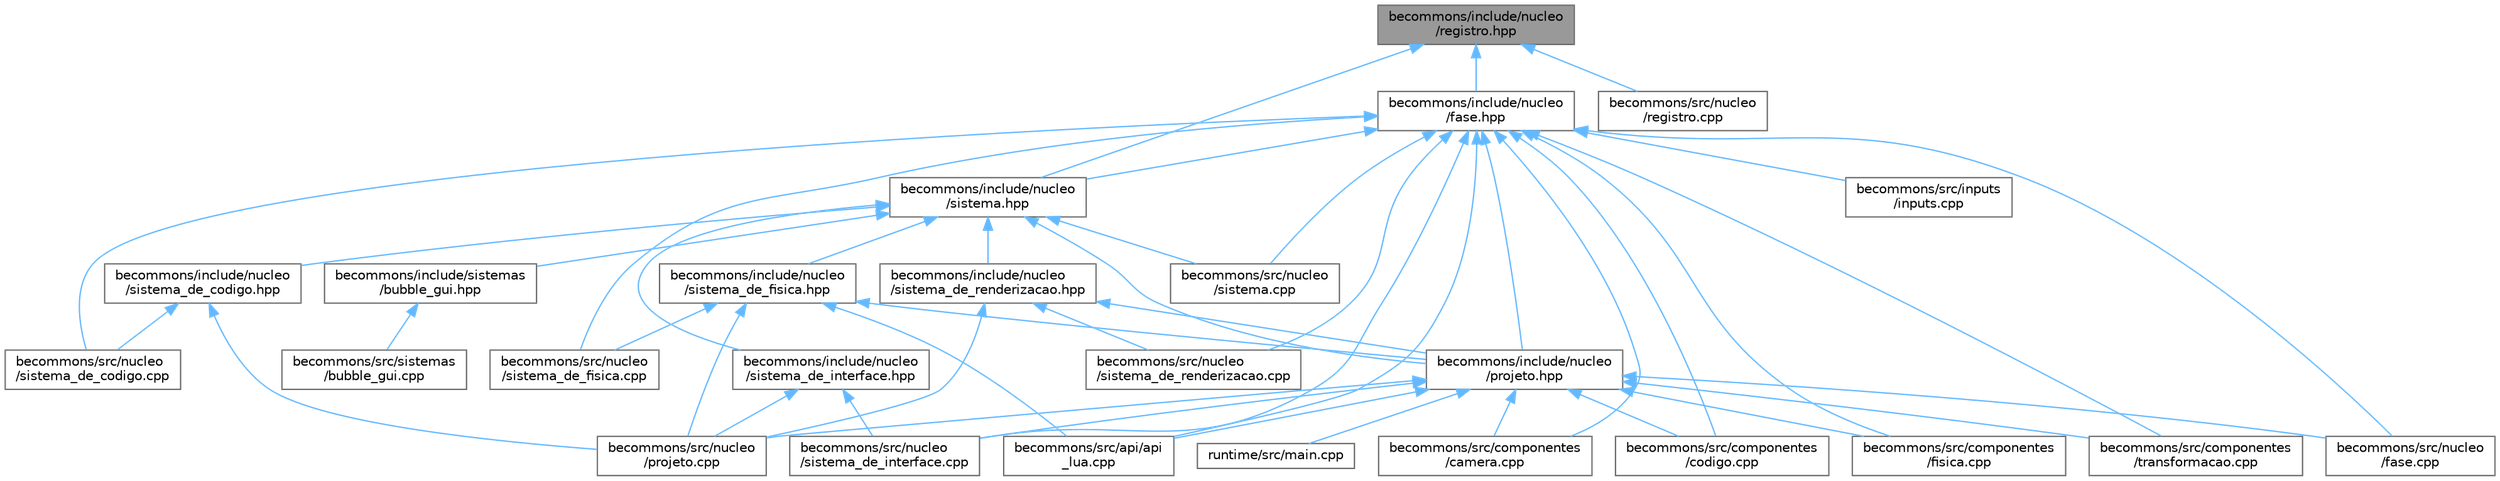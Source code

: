 digraph "becommons/include/nucleo/registro.hpp"
{
 // LATEX_PDF_SIZE
  bgcolor="transparent";
  edge [fontname=Helvetica,fontsize=10,labelfontname=Helvetica,labelfontsize=10];
  node [fontname=Helvetica,fontsize=10,shape=box,height=0.2,width=0.4];
  Node1 [id="Node000001",label="becommons/include/nucleo\l/registro.hpp",height=0.2,width=0.4,color="gray40", fillcolor="grey60", style="filled", fontcolor="black",tooltip="Inclusoes e definições relacionadas à registro."];
  Node1 -> Node2 [id="edge1_Node000001_Node000002",dir="back",color="steelblue1",style="solid",tooltip=" "];
  Node2 [id="Node000002",label="becommons/include/nucleo\l/fase.hpp",height=0.2,width=0.4,color="grey40", fillcolor="white", style="filled",URL="$d7/d3b/fase_8hpp.html",tooltip="Gerencia sistemas numa fase."];
  Node2 -> Node3 [id="edge2_Node000002_Node000003",dir="back",color="steelblue1",style="solid",tooltip=" "];
  Node3 [id="Node000003",label="becommons/include/nucleo\l/projeto.hpp",height=0.2,width=0.4,color="grey40", fillcolor="white", style="filled",URL="$d8/d28/projeto_8hpp.html",tooltip="Gerencia configurações do projeto."];
  Node3 -> Node4 [id="edge3_Node000003_Node000004",dir="back",color="steelblue1",style="solid",tooltip=" "];
  Node4 [id="Node000004",label="becommons/src/api/api\l_lua.cpp",height=0.2,width=0.4,color="grey40", fillcolor="white", style="filled",URL="$d3/df3/api__lua_8cpp.html",tooltip=" "];
  Node3 -> Node5 [id="edge4_Node000003_Node000005",dir="back",color="steelblue1",style="solid",tooltip=" "];
  Node5 [id="Node000005",label="becommons/src/componentes\l/camera.cpp",height=0.2,width=0.4,color="grey40", fillcolor="white", style="filled",URL="$d1/d6b/camera_8cpp.html",tooltip=" "];
  Node3 -> Node6 [id="edge5_Node000003_Node000006",dir="back",color="steelblue1",style="solid",tooltip=" "];
  Node6 [id="Node000006",label="becommons/src/componentes\l/codigo.cpp",height=0.2,width=0.4,color="grey40", fillcolor="white", style="filled",URL="$d4/d6e/codigo_8cpp.html",tooltip=" "];
  Node3 -> Node7 [id="edge6_Node000003_Node000007",dir="back",color="steelblue1",style="solid",tooltip=" "];
  Node7 [id="Node000007",label="becommons/src/componentes\l/fisica.cpp",height=0.2,width=0.4,color="grey40", fillcolor="white", style="filled",URL="$dc/dea/fisica_8cpp.html",tooltip=" "];
  Node3 -> Node8 [id="edge7_Node000003_Node000008",dir="back",color="steelblue1",style="solid",tooltip=" "];
  Node8 [id="Node000008",label="becommons/src/componentes\l/transformacao.cpp",height=0.2,width=0.4,color="grey40", fillcolor="white", style="filled",URL="$d3/d92/transformacao_8cpp.html",tooltip=" "];
  Node3 -> Node9 [id="edge8_Node000003_Node000009",dir="back",color="steelblue1",style="solid",tooltip=" "];
  Node9 [id="Node000009",label="becommons/src/nucleo\l/fase.cpp",height=0.2,width=0.4,color="grey40", fillcolor="white", style="filled",URL="$d8/d41/fase_8cpp.html",tooltip=" "];
  Node3 -> Node10 [id="edge9_Node000003_Node000010",dir="back",color="steelblue1",style="solid",tooltip=" "];
  Node10 [id="Node000010",label="becommons/src/nucleo\l/projeto.cpp",height=0.2,width=0.4,color="grey40", fillcolor="white", style="filled",URL="$d7/dd2/projeto_8cpp.html",tooltip=" "];
  Node3 -> Node11 [id="edge10_Node000003_Node000011",dir="back",color="steelblue1",style="solid",tooltip=" "];
  Node11 [id="Node000011",label="becommons/src/nucleo\l/sistema_de_interface.cpp",height=0.2,width=0.4,color="grey40", fillcolor="white", style="filled",URL="$df/d9d/sistema__de__interface_8cpp.html",tooltip=" "];
  Node3 -> Node12 [id="edge11_Node000003_Node000012",dir="back",color="steelblue1",style="solid",tooltip=" "];
  Node12 [id="Node000012",label="runtime/src/main.cpp",height=0.2,width=0.4,color="grey40", fillcolor="white", style="filled",URL="$d7/d0b/runtime_2src_2main_8cpp.html",tooltip=" "];
  Node2 -> Node13 [id="edge12_Node000002_Node000013",dir="back",color="steelblue1",style="solid",tooltip=" "];
  Node13 [id="Node000013",label="becommons/include/nucleo\l/sistema.hpp",height=0.2,width=0.4,color="grey40", fillcolor="white", style="filled",URL="$d1/de7/nucleo_2sistema_8hpp.html",tooltip=" "];
  Node13 -> Node3 [id="edge13_Node000013_Node000003",dir="back",color="steelblue1",style="solid",tooltip=" "];
  Node13 -> Node14 [id="edge14_Node000013_Node000014",dir="back",color="steelblue1",style="solid",tooltip=" "];
  Node14 [id="Node000014",label="becommons/include/nucleo\l/sistema_de_codigo.hpp",height=0.2,width=0.4,color="grey40", fillcolor="white", style="filled",URL="$df/df0/sistema__de__codigo_8hpp.html",tooltip=" "];
  Node14 -> Node10 [id="edge15_Node000014_Node000010",dir="back",color="steelblue1",style="solid",tooltip=" "];
  Node14 -> Node15 [id="edge16_Node000014_Node000015",dir="back",color="steelblue1",style="solid",tooltip=" "];
  Node15 [id="Node000015",label="becommons/src/nucleo\l/sistema_de_codigo.cpp",height=0.2,width=0.4,color="grey40", fillcolor="white", style="filled",URL="$d6/df2/sistema__de__codigo_8cpp.html",tooltip=" "];
  Node13 -> Node16 [id="edge17_Node000013_Node000016",dir="back",color="steelblue1",style="solid",tooltip=" "];
  Node16 [id="Node000016",label="becommons/include/nucleo\l/sistema_de_fisica.hpp",height=0.2,width=0.4,color="grey40", fillcolor="white", style="filled",URL="$de/dda/sistema__de__fisica_8hpp.html",tooltip="Gerencia a fisica de jogo com o bullet3."];
  Node16 -> Node3 [id="edge18_Node000016_Node000003",dir="back",color="steelblue1",style="solid",tooltip=" "];
  Node16 -> Node4 [id="edge19_Node000016_Node000004",dir="back",color="steelblue1",style="solid",tooltip=" "];
  Node16 -> Node10 [id="edge20_Node000016_Node000010",dir="back",color="steelblue1",style="solid",tooltip=" "];
  Node16 -> Node17 [id="edge21_Node000016_Node000017",dir="back",color="steelblue1",style="solid",tooltip=" "];
  Node17 [id="Node000017",label="becommons/src/nucleo\l/sistema_de_fisica.cpp",height=0.2,width=0.4,color="grey40", fillcolor="white", style="filled",URL="$da/d81/sistema__de__fisica_8cpp.html",tooltip=" "];
  Node13 -> Node18 [id="edge22_Node000013_Node000018",dir="back",color="steelblue1",style="solid",tooltip=" "];
  Node18 [id="Node000018",label="becommons/include/nucleo\l/sistema_de_interface.hpp",height=0.2,width=0.4,color="grey40", fillcolor="white", style="filled",URL="$dd/d18/sistema__de__interface_8hpp.html",tooltip=" "];
  Node18 -> Node10 [id="edge23_Node000018_Node000010",dir="back",color="steelblue1",style="solid",tooltip=" "];
  Node18 -> Node11 [id="edge24_Node000018_Node000011",dir="back",color="steelblue1",style="solid",tooltip=" "];
  Node13 -> Node19 [id="edge25_Node000013_Node000019",dir="back",color="steelblue1",style="solid",tooltip=" "];
  Node19 [id="Node000019",label="becommons/include/nucleo\l/sistema_de_renderizacao.hpp",height=0.2,width=0.4,color="grey40", fillcolor="white", style="filled",URL="$da/d6f/sistema__de__renderizacao_8hpp.html",tooltip="Gerencia a renderizacao."];
  Node19 -> Node3 [id="edge26_Node000019_Node000003",dir="back",color="steelblue1",style="solid",tooltip=" "];
  Node19 -> Node10 [id="edge27_Node000019_Node000010",dir="back",color="steelblue1",style="solid",tooltip=" "];
  Node19 -> Node20 [id="edge28_Node000019_Node000020",dir="back",color="steelblue1",style="solid",tooltip=" "];
  Node20 [id="Node000020",label="becommons/src/nucleo\l/sistema_de_renderizacao.cpp",height=0.2,width=0.4,color="grey40", fillcolor="white", style="filled",URL="$d1/de4/sistema__de__renderizacao_8cpp.html",tooltip=" "];
  Node13 -> Node21 [id="edge29_Node000013_Node000021",dir="back",color="steelblue1",style="solid",tooltip=" "];
  Node21 [id="Node000021",label="becommons/include/sistemas\l/bubble_gui.hpp",height=0.2,width=0.4,color="grey40", fillcolor="white", style="filled",URL="$de/d04/bubble__gui_8hpp.html",tooltip=" "];
  Node21 -> Node22 [id="edge30_Node000021_Node000022",dir="back",color="steelblue1",style="solid",tooltip=" "];
  Node22 [id="Node000022",label="becommons/src/sistemas\l/bubble_gui.cpp",height=0.2,width=0.4,color="grey40", fillcolor="white", style="filled",URL="$d2/d22/bubble__gui_8cpp.html",tooltip=" "];
  Node13 -> Node23 [id="edge31_Node000013_Node000023",dir="back",color="steelblue1",style="solid",tooltip=" "];
  Node23 [id="Node000023",label="becommons/src/nucleo\l/sistema.cpp",height=0.2,width=0.4,color="grey40", fillcolor="white", style="filled",URL="$dd/de8/sistema_8cpp.html",tooltip=" "];
  Node2 -> Node4 [id="edge32_Node000002_Node000004",dir="back",color="steelblue1",style="solid",tooltip=" "];
  Node2 -> Node5 [id="edge33_Node000002_Node000005",dir="back",color="steelblue1",style="solid",tooltip=" "];
  Node2 -> Node6 [id="edge34_Node000002_Node000006",dir="back",color="steelblue1",style="solid",tooltip=" "];
  Node2 -> Node7 [id="edge35_Node000002_Node000007",dir="back",color="steelblue1",style="solid",tooltip=" "];
  Node2 -> Node8 [id="edge36_Node000002_Node000008",dir="back",color="steelblue1",style="solid",tooltip=" "];
  Node2 -> Node24 [id="edge37_Node000002_Node000024",dir="back",color="steelblue1",style="solid",tooltip=" "];
  Node24 [id="Node000024",label="becommons/src/inputs\l/inputs.cpp",height=0.2,width=0.4,color="grey40", fillcolor="white", style="filled",URL="$d6/d52/inputs_8cpp.html",tooltip=" "];
  Node2 -> Node9 [id="edge38_Node000002_Node000009",dir="back",color="steelblue1",style="solid",tooltip=" "];
  Node2 -> Node23 [id="edge39_Node000002_Node000023",dir="back",color="steelblue1",style="solid",tooltip=" "];
  Node2 -> Node15 [id="edge40_Node000002_Node000015",dir="back",color="steelblue1",style="solid",tooltip=" "];
  Node2 -> Node17 [id="edge41_Node000002_Node000017",dir="back",color="steelblue1",style="solid",tooltip=" "];
  Node2 -> Node11 [id="edge42_Node000002_Node000011",dir="back",color="steelblue1",style="solid",tooltip=" "];
  Node2 -> Node20 [id="edge43_Node000002_Node000020",dir="back",color="steelblue1",style="solid",tooltip=" "];
  Node1 -> Node13 [id="edge44_Node000001_Node000013",dir="back",color="steelblue1",style="solid",tooltip=" "];
  Node1 -> Node25 [id="edge45_Node000001_Node000025",dir="back",color="steelblue1",style="solid",tooltip=" "];
  Node25 [id="Node000025",label="becommons/src/nucleo\l/registro.cpp",height=0.2,width=0.4,color="grey40", fillcolor="white", style="filled",URL="$db/d2f/registro_8cpp.html",tooltip=" "];
}
